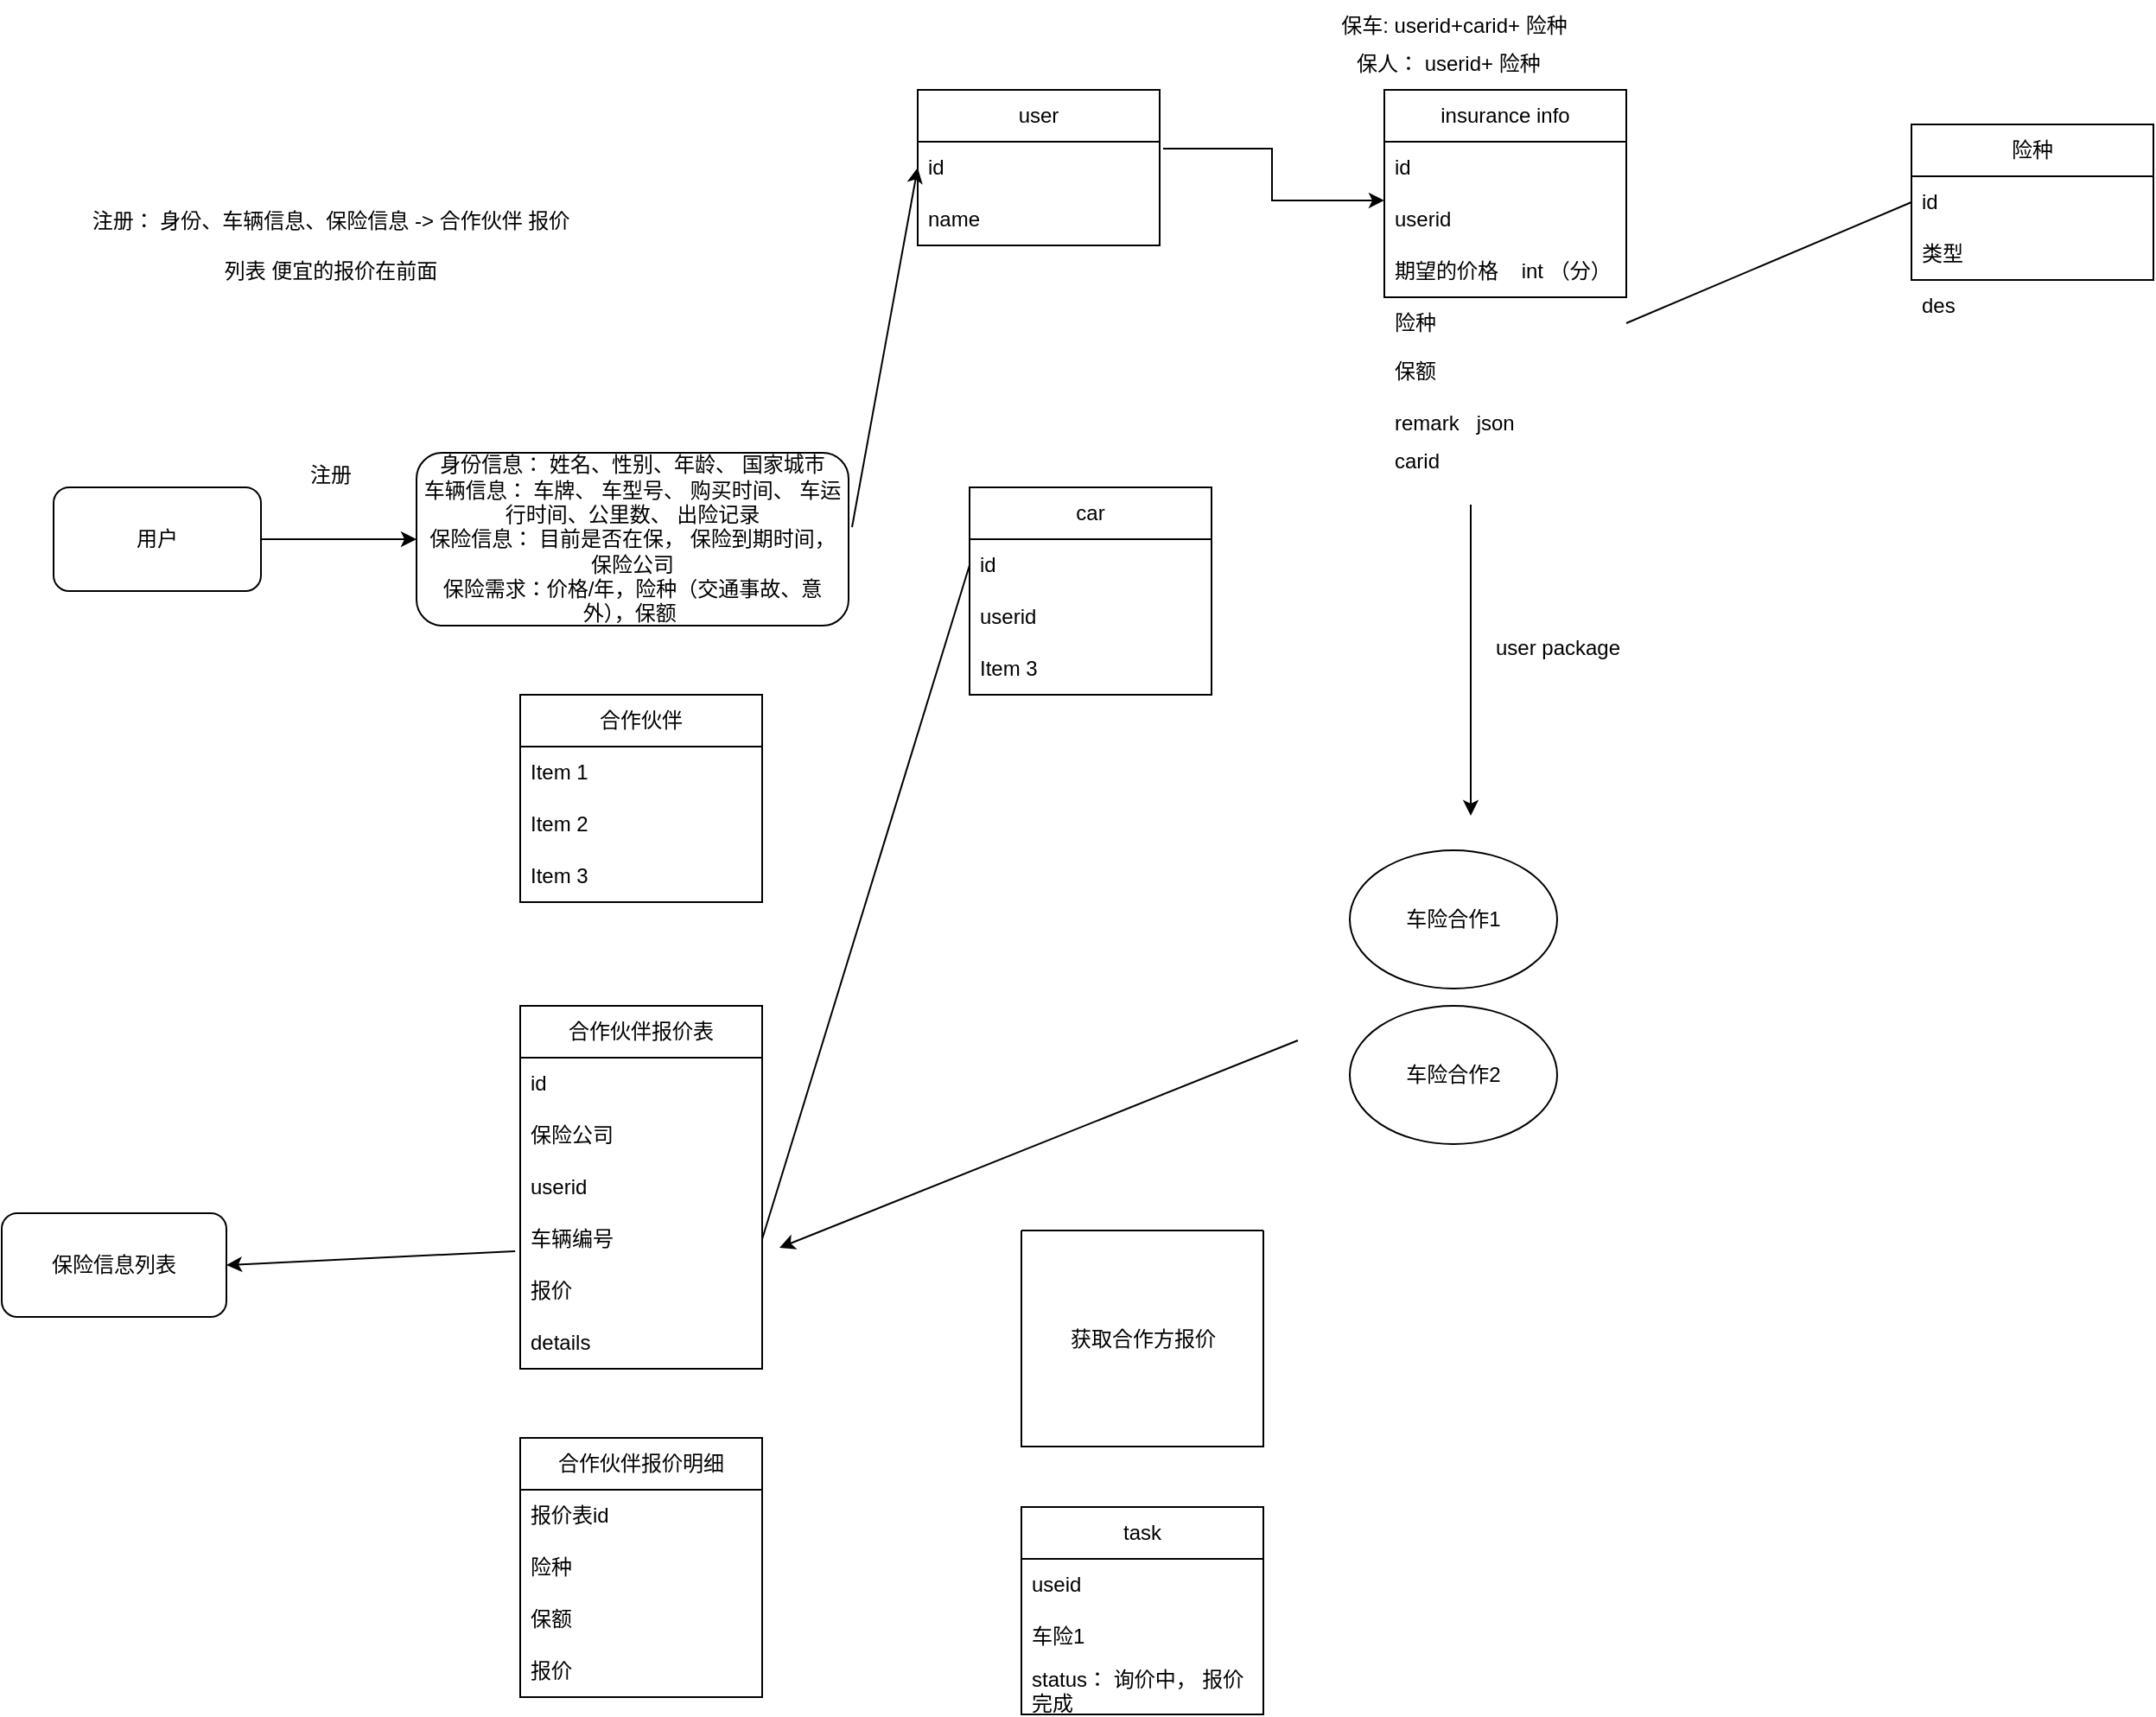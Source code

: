 <mxfile version="24.7.15">
  <diagram name="Page-1" id="GS1CxHvCbb-6qgrnEwI4">
    <mxGraphModel dx="1687" dy="964" grid="1" gridSize="10" guides="1" tooltips="1" connect="1" arrows="1" fold="1" page="1" pageScale="1" pageWidth="850" pageHeight="1100" math="0" shadow="0">
      <root>
        <mxCell id="0" />
        <mxCell id="1" parent="0" />
        <mxCell id="gbcrUAqLicLlg2I9Q-a0-1" value="注册： 身份、车辆信息、保险信息 -&amp;gt; 合作伙伴 报价&lt;div&gt;&lt;br&gt;&lt;/div&gt;&lt;div&gt;列表 便宜的报价在前面&lt;/div&gt;" style="text;html=1;align=center;verticalAlign=middle;resizable=0;points=[];autosize=1;strokeColor=none;fillColor=none;" vertex="1" parent="1">
          <mxGeometry x="210" y="130" width="300" height="60" as="geometry" />
        </mxCell>
        <mxCell id="gbcrUAqLicLlg2I9Q-a0-4" style="edgeStyle=orthogonalEdgeStyle;rounded=0;orthogonalLoop=1;jettySize=auto;html=1;exitX=1;exitY=0.5;exitDx=0;exitDy=0;entryX=0;entryY=0.5;entryDx=0;entryDy=0;" edge="1" parent="1" source="gbcrUAqLicLlg2I9Q-a0-2" target="gbcrUAqLicLlg2I9Q-a0-3">
          <mxGeometry relative="1" as="geometry" />
        </mxCell>
        <mxCell id="gbcrUAqLicLlg2I9Q-a0-2" value="用户" style="rounded=1;whiteSpace=wrap;html=1;" vertex="1" parent="1">
          <mxGeometry x="200" y="300" width="120" height="60" as="geometry" />
        </mxCell>
        <mxCell id="gbcrUAqLicLlg2I9Q-a0-3" value="身份信息： 姓名、性别、年龄、 国家城市&lt;div&gt;车辆信息： 车牌、 车型号、 购买时间、 车运行时间、公里数、 出险记录&lt;/div&gt;&lt;div&gt;保险信息： 目前是否在保， 保险到期时间， 保险公司&lt;/div&gt;&lt;div&gt;保险需求：价格/年，险种（交通事故、意外），保额&amp;nbsp;&lt;/div&gt;" style="rounded=1;whiteSpace=wrap;html=1;" vertex="1" parent="1">
          <mxGeometry x="410" y="280" width="250" height="100" as="geometry" />
        </mxCell>
        <mxCell id="gbcrUAqLicLlg2I9Q-a0-5" value="注册" style="text;html=1;align=center;verticalAlign=middle;resizable=0;points=[];autosize=1;strokeColor=none;fillColor=none;" vertex="1" parent="1">
          <mxGeometry x="335" y="278" width="50" height="30" as="geometry" />
        </mxCell>
        <mxCell id="gbcrUAqLicLlg2I9Q-a0-9" value="" style="edgeStyle=orthogonalEdgeStyle;rounded=0;orthogonalLoop=1;jettySize=auto;html=1;exitX=1.014;exitY=0.133;exitDx=0;exitDy=0;exitPerimeter=0;entryX=0;entryY=0.133;entryDx=0;entryDy=0;entryPerimeter=0;" edge="1" parent="1" source="gbcrUAqLicLlg2I9Q-a0-11" target="gbcrUAqLicLlg2I9Q-a0-15">
          <mxGeometry relative="1" as="geometry">
            <mxPoint x="870" y="390" as="sourcePoint" />
            <mxPoint x="970" y="390" as="targetPoint" />
          </mxGeometry>
        </mxCell>
        <mxCell id="gbcrUAqLicLlg2I9Q-a0-7" value="" style="endArrow=classic;html=1;rounded=0;exitX=1.008;exitY=0.43;exitDx=0;exitDy=0;exitPerimeter=0;entryX=0;entryY=0.5;entryDx=0;entryDy=0;" edge="1" parent="1" source="gbcrUAqLicLlg2I9Q-a0-3" target="gbcrUAqLicLlg2I9Q-a0-11">
          <mxGeometry width="50" height="50" relative="1" as="geometry">
            <mxPoint x="750" y="350" as="sourcePoint" />
            <mxPoint x="810" y="390" as="targetPoint" />
          </mxGeometry>
        </mxCell>
        <mxCell id="gbcrUAqLicLlg2I9Q-a0-10" value="user" style="swimlane;fontStyle=0;childLayout=stackLayout;horizontal=1;startSize=30;horizontalStack=0;resizeParent=1;resizeParentMax=0;resizeLast=0;collapsible=1;marginBottom=0;whiteSpace=wrap;html=1;" vertex="1" parent="1">
          <mxGeometry x="700" y="70" width="140" height="90" as="geometry" />
        </mxCell>
        <mxCell id="gbcrUAqLicLlg2I9Q-a0-11" value="id" style="text;strokeColor=none;fillColor=none;align=left;verticalAlign=middle;spacingLeft=4;spacingRight=4;overflow=hidden;points=[[0,0.5],[1,0.5]];portConstraint=eastwest;rotatable=0;whiteSpace=wrap;html=1;" vertex="1" parent="gbcrUAqLicLlg2I9Q-a0-10">
          <mxGeometry y="30" width="140" height="30" as="geometry" />
        </mxCell>
        <mxCell id="gbcrUAqLicLlg2I9Q-a0-12" value="name" style="text;strokeColor=none;fillColor=none;align=left;verticalAlign=middle;spacingLeft=4;spacingRight=4;overflow=hidden;points=[[0,0.5],[1,0.5]];portConstraint=eastwest;rotatable=0;whiteSpace=wrap;html=1;" vertex="1" parent="gbcrUAqLicLlg2I9Q-a0-10">
          <mxGeometry y="60" width="140" height="30" as="geometry" />
        </mxCell>
        <mxCell id="gbcrUAqLicLlg2I9Q-a0-14" value="insurance info" style="swimlane;fontStyle=0;childLayout=stackLayout;horizontal=1;startSize=30;horizontalStack=0;resizeParent=1;resizeParentMax=0;resizeLast=0;collapsible=1;marginBottom=0;whiteSpace=wrap;html=1;" vertex="1" parent="1">
          <mxGeometry x="970" y="70" width="140" height="120" as="geometry" />
        </mxCell>
        <mxCell id="gbcrUAqLicLlg2I9Q-a0-16" value="id" style="text;strokeColor=none;fillColor=none;align=left;verticalAlign=middle;spacingLeft=4;spacingRight=4;overflow=hidden;points=[[0,0.5],[1,0.5]];portConstraint=eastwest;rotatable=0;whiteSpace=wrap;html=1;" vertex="1" parent="gbcrUAqLicLlg2I9Q-a0-14">
          <mxGeometry y="30" width="140" height="30" as="geometry" />
        </mxCell>
        <mxCell id="gbcrUAqLicLlg2I9Q-a0-15" value="userid" style="text;strokeColor=none;fillColor=none;align=left;verticalAlign=middle;spacingLeft=4;spacingRight=4;overflow=hidden;points=[[0,0.5],[1,0.5]];portConstraint=eastwest;rotatable=0;whiteSpace=wrap;html=1;" vertex="1" parent="gbcrUAqLicLlg2I9Q-a0-14">
          <mxGeometry y="60" width="140" height="30" as="geometry" />
        </mxCell>
        <mxCell id="gbcrUAqLicLlg2I9Q-a0-17" value="期望的价格&amp;nbsp; &amp;nbsp; int （分）&amp;nbsp;" style="text;strokeColor=none;fillColor=none;align=left;verticalAlign=middle;spacingLeft=4;spacingRight=4;overflow=hidden;points=[[0,0.5],[1,0.5]];portConstraint=eastwest;rotatable=0;whiteSpace=wrap;html=1;" vertex="1" parent="gbcrUAqLicLlg2I9Q-a0-14">
          <mxGeometry y="90" width="140" height="30" as="geometry" />
        </mxCell>
        <mxCell id="gbcrUAqLicLlg2I9Q-a0-18" value="保险信息列表" style="rounded=1;whiteSpace=wrap;html=1;" vertex="1" parent="1">
          <mxGeometry x="170" y="720" width="130" height="60" as="geometry" />
        </mxCell>
        <mxCell id="gbcrUAqLicLlg2I9Q-a0-19" value="合作伙伴" style="swimlane;fontStyle=0;childLayout=stackLayout;horizontal=1;startSize=30;horizontalStack=0;resizeParent=1;resizeParentMax=0;resizeLast=0;collapsible=1;marginBottom=0;whiteSpace=wrap;html=1;" vertex="1" parent="1">
          <mxGeometry x="470" y="420" width="140" height="120" as="geometry" />
        </mxCell>
        <mxCell id="gbcrUAqLicLlg2I9Q-a0-20" value="Item 1" style="text;strokeColor=none;fillColor=none;align=left;verticalAlign=middle;spacingLeft=4;spacingRight=4;overflow=hidden;points=[[0,0.5],[1,0.5]];portConstraint=eastwest;rotatable=0;whiteSpace=wrap;html=1;" vertex="1" parent="gbcrUAqLicLlg2I9Q-a0-19">
          <mxGeometry y="30" width="140" height="30" as="geometry" />
        </mxCell>
        <mxCell id="gbcrUAqLicLlg2I9Q-a0-21" value="Item 2" style="text;strokeColor=none;fillColor=none;align=left;verticalAlign=middle;spacingLeft=4;spacingRight=4;overflow=hidden;points=[[0,0.5],[1,0.5]];portConstraint=eastwest;rotatable=0;whiteSpace=wrap;html=1;" vertex="1" parent="gbcrUAqLicLlg2I9Q-a0-19">
          <mxGeometry y="60" width="140" height="30" as="geometry" />
        </mxCell>
        <mxCell id="gbcrUAqLicLlg2I9Q-a0-22" value="Item 3" style="text;strokeColor=none;fillColor=none;align=left;verticalAlign=middle;spacingLeft=4;spacingRight=4;overflow=hidden;points=[[0,0.5],[1,0.5]];portConstraint=eastwest;rotatable=0;whiteSpace=wrap;html=1;" vertex="1" parent="gbcrUAqLicLlg2I9Q-a0-19">
          <mxGeometry y="90" width="140" height="30" as="geometry" />
        </mxCell>
        <mxCell id="gbcrUAqLicLlg2I9Q-a0-24" value="合作伙伴报价表" style="swimlane;fontStyle=0;childLayout=stackLayout;horizontal=1;startSize=30;horizontalStack=0;resizeParent=1;resizeParentMax=0;resizeLast=0;collapsible=1;marginBottom=0;whiteSpace=wrap;html=1;" vertex="1" parent="1">
          <mxGeometry x="470" y="600" width="140" height="210" as="geometry" />
        </mxCell>
        <mxCell id="gbcrUAqLicLlg2I9Q-a0-69" value="id" style="text;strokeColor=none;fillColor=none;align=left;verticalAlign=middle;spacingLeft=4;spacingRight=4;overflow=hidden;points=[[0,0.5],[1,0.5]];portConstraint=eastwest;rotatable=0;whiteSpace=wrap;html=1;" vertex="1" parent="gbcrUAqLicLlg2I9Q-a0-24">
          <mxGeometry y="30" width="140" height="30" as="geometry" />
        </mxCell>
        <mxCell id="gbcrUAqLicLlg2I9Q-a0-70" value="保险公司" style="text;strokeColor=none;fillColor=none;align=left;verticalAlign=middle;spacingLeft=4;spacingRight=4;overflow=hidden;points=[[0,0.5],[1,0.5]];portConstraint=eastwest;rotatable=0;whiteSpace=wrap;html=1;" vertex="1" parent="gbcrUAqLicLlg2I9Q-a0-24">
          <mxGeometry y="60" width="140" height="30" as="geometry" />
        </mxCell>
        <mxCell id="gbcrUAqLicLlg2I9Q-a0-26" value="userid" style="text;strokeColor=none;fillColor=none;align=left;verticalAlign=middle;spacingLeft=4;spacingRight=4;overflow=hidden;points=[[0,0.5],[1,0.5]];portConstraint=eastwest;rotatable=0;whiteSpace=wrap;html=1;" vertex="1" parent="gbcrUAqLicLlg2I9Q-a0-24">
          <mxGeometry y="90" width="140" height="30" as="geometry" />
        </mxCell>
        <mxCell id="gbcrUAqLicLlg2I9Q-a0-25" value="车辆编号" style="text;strokeColor=none;fillColor=none;align=left;verticalAlign=middle;spacingLeft=4;spacingRight=4;overflow=hidden;points=[[0,0.5],[1,0.5]];portConstraint=eastwest;rotatable=0;whiteSpace=wrap;html=1;" vertex="1" parent="gbcrUAqLicLlg2I9Q-a0-24">
          <mxGeometry y="120" width="140" height="30" as="geometry" />
        </mxCell>
        <mxCell id="gbcrUAqLicLlg2I9Q-a0-35" value="报价" style="text;strokeColor=none;fillColor=none;align=left;verticalAlign=middle;spacingLeft=4;spacingRight=4;overflow=hidden;points=[[0,0.5],[1,0.5]];portConstraint=eastwest;rotatable=0;whiteSpace=wrap;html=1;" vertex="1" parent="gbcrUAqLicLlg2I9Q-a0-24">
          <mxGeometry y="150" width="140" height="30" as="geometry" />
        </mxCell>
        <mxCell id="gbcrUAqLicLlg2I9Q-a0-27" value="details" style="text;strokeColor=none;fillColor=none;align=left;verticalAlign=middle;spacingLeft=4;spacingRight=4;overflow=hidden;points=[[0,0.5],[1,0.5]];portConstraint=eastwest;rotatable=0;whiteSpace=wrap;html=1;" vertex="1" parent="gbcrUAqLicLlg2I9Q-a0-24">
          <mxGeometry y="180" width="140" height="30" as="geometry" />
        </mxCell>
        <mxCell id="gbcrUAqLicLlg2I9Q-a0-28" value="车险合作1" style="ellipse;whiteSpace=wrap;html=1;" vertex="1" parent="1">
          <mxGeometry x="950" y="510" width="120" height="80" as="geometry" />
        </mxCell>
        <mxCell id="gbcrUAqLicLlg2I9Q-a0-29" value="车险合作2" style="ellipse;whiteSpace=wrap;html=1;" vertex="1" parent="1">
          <mxGeometry x="950" y="600" width="120" height="80" as="geometry" />
        </mxCell>
        <mxCell id="gbcrUAqLicLlg2I9Q-a0-30" value="" style="endArrow=classic;html=1;rounded=0;exitX=-0.021;exitY=0.733;exitDx=0;exitDy=0;exitPerimeter=0;entryX=1;entryY=0.5;entryDx=0;entryDy=0;" edge="1" parent="1" source="gbcrUAqLicLlg2I9Q-a0-25" target="gbcrUAqLicLlg2I9Q-a0-18">
          <mxGeometry width="50" height="50" relative="1" as="geometry">
            <mxPoint x="640" y="480" as="sourcePoint" />
            <mxPoint x="690" y="430" as="targetPoint" />
          </mxGeometry>
        </mxCell>
        <mxCell id="gbcrUAqLicLlg2I9Q-a0-31" value="car" style="swimlane;fontStyle=0;childLayout=stackLayout;horizontal=1;startSize=30;horizontalStack=0;resizeParent=1;resizeParentMax=0;resizeLast=0;collapsible=1;marginBottom=0;whiteSpace=wrap;html=1;" vertex="1" parent="1">
          <mxGeometry x="730" y="300" width="140" height="120" as="geometry" />
        </mxCell>
        <mxCell id="gbcrUAqLicLlg2I9Q-a0-32" value="id" style="text;strokeColor=none;fillColor=none;align=left;verticalAlign=middle;spacingLeft=4;spacingRight=4;overflow=hidden;points=[[0,0.5],[1,0.5]];portConstraint=eastwest;rotatable=0;whiteSpace=wrap;html=1;" vertex="1" parent="gbcrUAqLicLlg2I9Q-a0-31">
          <mxGeometry y="30" width="140" height="30" as="geometry" />
        </mxCell>
        <mxCell id="gbcrUAqLicLlg2I9Q-a0-33" value="userid" style="text;strokeColor=none;fillColor=none;align=left;verticalAlign=middle;spacingLeft=4;spacingRight=4;overflow=hidden;points=[[0,0.5],[1,0.5]];portConstraint=eastwest;rotatable=0;whiteSpace=wrap;html=1;" vertex="1" parent="gbcrUAqLicLlg2I9Q-a0-31">
          <mxGeometry y="60" width="140" height="30" as="geometry" />
        </mxCell>
        <mxCell id="gbcrUAqLicLlg2I9Q-a0-34" value="Item 3" style="text;strokeColor=none;fillColor=none;align=left;verticalAlign=middle;spacingLeft=4;spacingRight=4;overflow=hidden;points=[[0,0.5],[1,0.5]];portConstraint=eastwest;rotatable=0;whiteSpace=wrap;html=1;" vertex="1" parent="gbcrUAqLicLlg2I9Q-a0-31">
          <mxGeometry y="90" width="140" height="30" as="geometry" />
        </mxCell>
        <mxCell id="gbcrUAqLicLlg2I9Q-a0-36" value="" style="endArrow=none;html=1;rounded=0;exitX=1;exitY=0.5;exitDx=0;exitDy=0;entryX=0;entryY=0.5;entryDx=0;entryDy=0;" edge="1" parent="1" source="gbcrUAqLicLlg2I9Q-a0-25" target="gbcrUAqLicLlg2I9Q-a0-32">
          <mxGeometry width="50" height="50" relative="1" as="geometry">
            <mxPoint x="640" y="480" as="sourcePoint" />
            <mxPoint x="690" y="430" as="targetPoint" />
          </mxGeometry>
        </mxCell>
        <mxCell id="gbcrUAqLicLlg2I9Q-a0-37" value="" style="endArrow=classic;html=1;rounded=0;" edge="1" parent="1">
          <mxGeometry width="50" height="50" relative="1" as="geometry">
            <mxPoint x="920" y="620" as="sourcePoint" />
            <mxPoint x="620" y="740" as="targetPoint" />
          </mxGeometry>
        </mxCell>
        <mxCell id="gbcrUAqLicLlg2I9Q-a0-38" value="" style="endArrow=classic;html=1;rounded=0;" edge="1" parent="1">
          <mxGeometry width="50" height="50" relative="1" as="geometry">
            <mxPoint x="1020" y="310" as="sourcePoint" />
            <mxPoint x="1020" y="490" as="targetPoint" />
          </mxGeometry>
        </mxCell>
        <mxCell id="gbcrUAqLicLlg2I9Q-a0-40" value="险种" style="text;strokeColor=none;fillColor=none;align=left;verticalAlign=middle;spacingLeft=4;spacingRight=4;overflow=hidden;points=[[0,0.5],[1,0.5]];portConstraint=eastwest;rotatable=0;whiteSpace=wrap;html=1;" vertex="1" parent="1">
          <mxGeometry x="970" y="190" width="140" height="30" as="geometry" />
        </mxCell>
        <mxCell id="gbcrUAqLicLlg2I9Q-a0-41" value="remark&amp;nbsp; &amp;nbsp;json" style="text;strokeColor=none;fillColor=none;align=left;verticalAlign=middle;spacingLeft=4;spacingRight=4;overflow=hidden;points=[[0,0.5],[1,0.5]];portConstraint=eastwest;rotatable=0;whiteSpace=wrap;html=1;" vertex="1" parent="1">
          <mxGeometry x="970" y="248" width="140" height="30" as="geometry" />
        </mxCell>
        <mxCell id="gbcrUAqLicLlg2I9Q-a0-42" value="保额" style="text;strokeColor=none;fillColor=none;align=left;verticalAlign=middle;spacingLeft=4;spacingRight=4;overflow=hidden;points=[[0,0.5],[1,0.5]];portConstraint=eastwest;rotatable=0;whiteSpace=wrap;html=1;" vertex="1" parent="1">
          <mxGeometry x="970" y="218" width="140" height="30" as="geometry" />
        </mxCell>
        <mxCell id="gbcrUAqLicLlg2I9Q-a0-43" value="险种" style="swimlane;fontStyle=0;childLayout=stackLayout;horizontal=1;startSize=30;horizontalStack=0;resizeParent=1;resizeParentMax=0;resizeLast=0;collapsible=1;marginBottom=0;whiteSpace=wrap;html=1;" vertex="1" parent="1">
          <mxGeometry x="1275" y="90" width="140" height="90" as="geometry" />
        </mxCell>
        <mxCell id="gbcrUAqLicLlg2I9Q-a0-44" value="id" style="text;strokeColor=none;fillColor=none;align=left;verticalAlign=middle;spacingLeft=4;spacingRight=4;overflow=hidden;points=[[0,0.5],[1,0.5]];portConstraint=eastwest;rotatable=0;whiteSpace=wrap;html=1;" vertex="1" parent="gbcrUAqLicLlg2I9Q-a0-43">
          <mxGeometry y="30" width="140" height="30" as="geometry" />
        </mxCell>
        <mxCell id="gbcrUAqLicLlg2I9Q-a0-46" value="类型" style="text;strokeColor=none;fillColor=none;align=left;verticalAlign=middle;spacingLeft=4;spacingRight=4;overflow=hidden;points=[[0,0.5],[1,0.5]];portConstraint=eastwest;rotatable=0;whiteSpace=wrap;html=1;" vertex="1" parent="gbcrUAqLicLlg2I9Q-a0-43">
          <mxGeometry y="60" width="140" height="30" as="geometry" />
        </mxCell>
        <mxCell id="gbcrUAqLicLlg2I9Q-a0-47" value="des" style="text;strokeColor=none;fillColor=none;align=left;verticalAlign=middle;spacingLeft=4;spacingRight=4;overflow=hidden;points=[[0,0.5],[1,0.5]];portConstraint=eastwest;rotatable=0;whiteSpace=wrap;html=1;" vertex="1" parent="1">
          <mxGeometry x="1275" y="180" width="140" height="30" as="geometry" />
        </mxCell>
        <mxCell id="gbcrUAqLicLlg2I9Q-a0-48" value="" style="endArrow=none;html=1;rounded=0;entryX=0;entryY=0.5;entryDx=0;entryDy=0;" edge="1" parent="1" target="gbcrUAqLicLlg2I9Q-a0-44">
          <mxGeometry width="50" height="50" relative="1" as="geometry">
            <mxPoint x="1110" y="205" as="sourcePoint" />
            <mxPoint x="1330" y="70" as="targetPoint" />
          </mxGeometry>
        </mxCell>
        <mxCell id="gbcrUAqLicLlg2I9Q-a0-49" value="carid" style="text;strokeColor=none;fillColor=none;align=left;verticalAlign=middle;spacingLeft=4;spacingRight=4;overflow=hidden;points=[[0,0.5],[1,0.5]];portConstraint=eastwest;rotatable=0;whiteSpace=wrap;html=1;" vertex="1" parent="1">
          <mxGeometry x="970" y="270" width="140" height="30" as="geometry" />
        </mxCell>
        <mxCell id="gbcrUAqLicLlg2I9Q-a0-50" value="保车: userid+carid+ 险种" style="text;html=1;align=center;verticalAlign=middle;resizable=0;points=[];autosize=1;strokeColor=none;fillColor=none;" vertex="1" parent="1">
          <mxGeometry x="935" y="18" width="150" height="30" as="geometry" />
        </mxCell>
        <mxCell id="gbcrUAqLicLlg2I9Q-a0-51" value="保人： userid+ 险种&amp;nbsp;&amp;nbsp;" style="text;html=1;align=center;verticalAlign=middle;resizable=0;points=[];autosize=1;strokeColor=none;fillColor=none;" vertex="1" parent="1">
          <mxGeometry x="940" y="40" width="140" height="30" as="geometry" />
        </mxCell>
        <mxCell id="gbcrUAqLicLlg2I9Q-a0-52" value="user package" style="text;html=1;align=center;verticalAlign=middle;resizable=0;points=[];autosize=1;strokeColor=none;fillColor=none;" vertex="1" parent="1">
          <mxGeometry x="1020" y="378" width="100" height="30" as="geometry" />
        </mxCell>
        <mxCell id="gbcrUAqLicLlg2I9Q-a0-55" value="合作伙伴报价明细" style="swimlane;fontStyle=0;childLayout=stackLayout;horizontal=1;startSize=30;horizontalStack=0;resizeParent=1;resizeParentMax=0;resizeLast=0;collapsible=1;marginBottom=0;whiteSpace=wrap;html=1;" vertex="1" parent="1">
          <mxGeometry x="470" y="850" width="140" height="150" as="geometry" />
        </mxCell>
        <mxCell id="gbcrUAqLicLlg2I9Q-a0-56" value="报价表id" style="text;strokeColor=none;fillColor=none;align=left;verticalAlign=middle;spacingLeft=4;spacingRight=4;overflow=hidden;points=[[0,0.5],[1,0.5]];portConstraint=eastwest;rotatable=0;whiteSpace=wrap;html=1;" vertex="1" parent="gbcrUAqLicLlg2I9Q-a0-55">
          <mxGeometry y="30" width="140" height="30" as="geometry" />
        </mxCell>
        <mxCell id="gbcrUAqLicLlg2I9Q-a0-61" value="险种" style="text;strokeColor=none;fillColor=none;align=left;verticalAlign=middle;spacingLeft=4;spacingRight=4;overflow=hidden;points=[[0,0.5],[1,0.5]];portConstraint=eastwest;rotatable=0;whiteSpace=wrap;html=1;" vertex="1" parent="gbcrUAqLicLlg2I9Q-a0-55">
          <mxGeometry y="60" width="140" height="30" as="geometry" />
        </mxCell>
        <mxCell id="gbcrUAqLicLlg2I9Q-a0-68" value="保额" style="text;strokeColor=none;fillColor=none;align=left;verticalAlign=middle;spacingLeft=4;spacingRight=4;overflow=hidden;points=[[0,0.5],[1,0.5]];portConstraint=eastwest;rotatable=0;whiteSpace=wrap;html=1;" vertex="1" parent="gbcrUAqLicLlg2I9Q-a0-55">
          <mxGeometry y="90" width="140" height="30" as="geometry" />
        </mxCell>
        <mxCell id="gbcrUAqLicLlg2I9Q-a0-58" value="报价" style="text;strokeColor=none;fillColor=none;align=left;verticalAlign=middle;spacingLeft=4;spacingRight=4;overflow=hidden;points=[[0,0.5],[1,0.5]];portConstraint=eastwest;rotatable=0;whiteSpace=wrap;html=1;" vertex="1" parent="gbcrUAqLicLlg2I9Q-a0-55">
          <mxGeometry y="120" width="140" height="30" as="geometry" />
        </mxCell>
        <mxCell id="gbcrUAqLicLlg2I9Q-a0-71" value="" style="swimlane;startSize=0;" vertex="1" parent="1">
          <mxGeometry x="760" y="730" width="140" height="125" as="geometry" />
        </mxCell>
        <mxCell id="gbcrUAqLicLlg2I9Q-a0-72" value="获取合作方报价" style="text;html=1;align=center;verticalAlign=middle;resizable=0;points=[];autosize=1;strokeColor=none;fillColor=none;" vertex="1" parent="gbcrUAqLicLlg2I9Q-a0-71">
          <mxGeometry x="15" y="47.5" width="110" height="30" as="geometry" />
        </mxCell>
        <mxCell id="gbcrUAqLicLlg2I9Q-a0-73" value="task" style="swimlane;fontStyle=0;childLayout=stackLayout;horizontal=1;startSize=30;horizontalStack=0;resizeParent=1;resizeParentMax=0;resizeLast=0;collapsible=1;marginBottom=0;whiteSpace=wrap;html=1;" vertex="1" parent="1">
          <mxGeometry x="760" y="890" width="140" height="120" as="geometry" />
        </mxCell>
        <mxCell id="gbcrUAqLicLlg2I9Q-a0-74" value="useid" style="text;strokeColor=none;fillColor=none;align=left;verticalAlign=middle;spacingLeft=4;spacingRight=4;overflow=hidden;points=[[0,0.5],[1,0.5]];portConstraint=eastwest;rotatable=0;whiteSpace=wrap;html=1;" vertex="1" parent="gbcrUAqLicLlg2I9Q-a0-73">
          <mxGeometry y="30" width="140" height="30" as="geometry" />
        </mxCell>
        <mxCell id="gbcrUAqLicLlg2I9Q-a0-78" value="车险1" style="text;strokeColor=none;fillColor=none;align=left;verticalAlign=middle;spacingLeft=4;spacingRight=4;overflow=hidden;points=[[0,0.5],[1,0.5]];portConstraint=eastwest;rotatable=0;whiteSpace=wrap;html=1;" vertex="1" parent="gbcrUAqLicLlg2I9Q-a0-73">
          <mxGeometry y="60" width="140" height="30" as="geometry" />
        </mxCell>
        <mxCell id="gbcrUAqLicLlg2I9Q-a0-77" value="status： 询价中， 报价完成" style="text;strokeColor=none;fillColor=none;align=left;verticalAlign=middle;spacingLeft=4;spacingRight=4;overflow=hidden;points=[[0,0.5],[1,0.5]];portConstraint=eastwest;rotatable=0;whiteSpace=wrap;html=1;" vertex="1" parent="gbcrUAqLicLlg2I9Q-a0-73">
          <mxGeometry y="90" width="140" height="30" as="geometry" />
        </mxCell>
      </root>
    </mxGraphModel>
  </diagram>
</mxfile>
